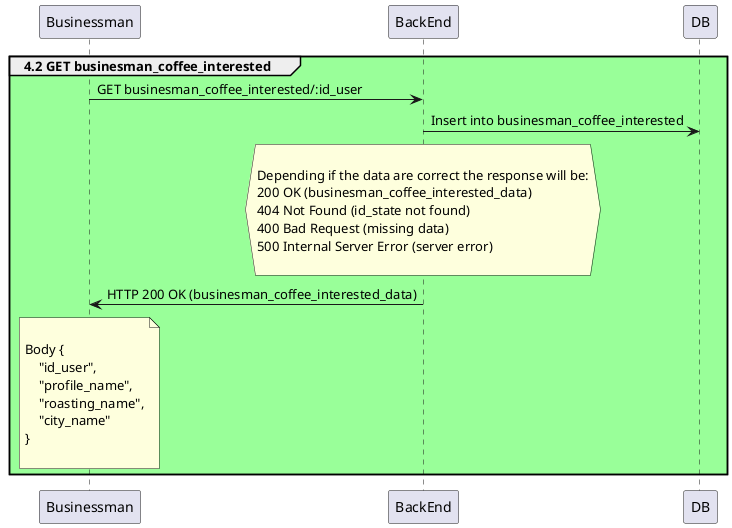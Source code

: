 @startuml

group #99FF99 4.2 GET businesman_coffee_interested 


    Businessman -> BackEnd: GET businesman_coffee_interested/:id_user

    BackEnd -> DB: Insert into businesman_coffee_interested

    hnote over BackEnd

        Depending if the data are correct the response will be:
        200 OK (businesman_coffee_interested_data)
        404 Not Found (id_state not found)
        400 Bad Request (missing data)
        500 Internal Server Error (server error)

    endnote

    BackEnd -> Businessman: HTTP 200 OK (businesman_coffee_interested_data)

    note over Businessman

        Body {
            "id_user",
            "profile_name",
            "roasting_name",
            "city_name"
        }

    endnote

end group


@enduml